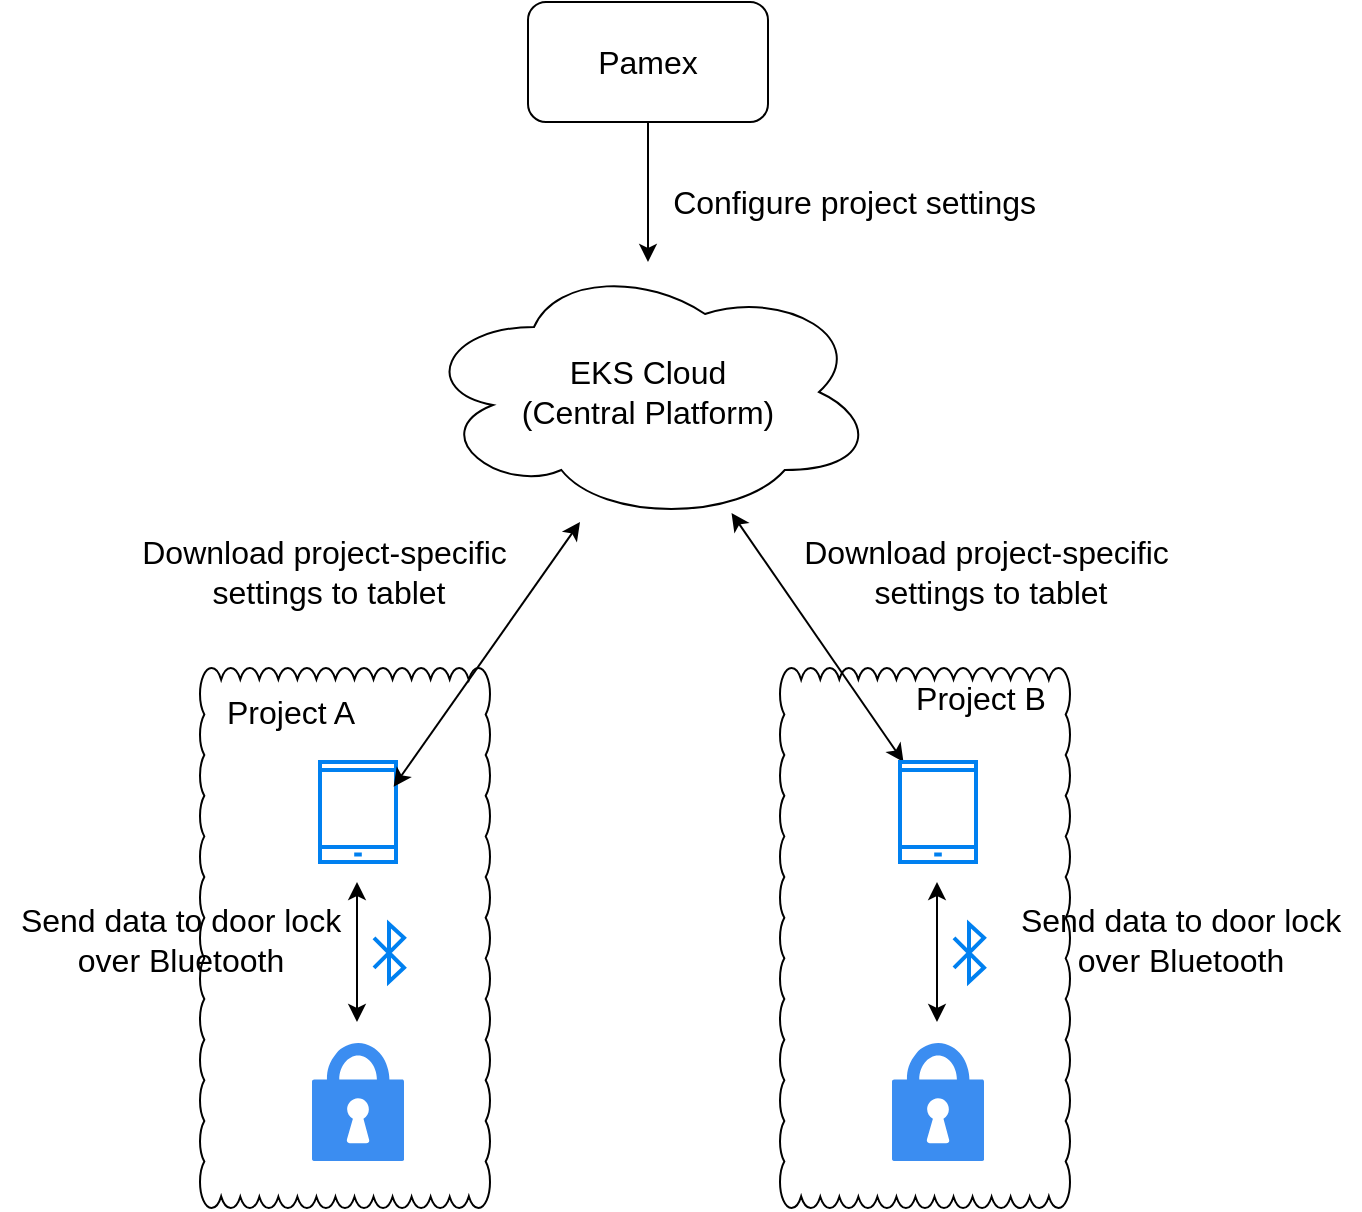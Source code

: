 <mxfile version="28.2.5">
  <diagram name="第1頁" id="u_zC9Hk_lbd6O7qH5zbH">
    <mxGraphModel dx="1601" dy="817" grid="1" gridSize="10" guides="1" tooltips="1" connect="1" arrows="1" fold="1" page="1" pageScale="1" pageWidth="827" pageHeight="1169" math="0" shadow="0">
      <root>
        <mxCell id="0" />
        <mxCell id="1" parent="0" />
        <mxCell id="_0QAA5KOcGjNJ8o1P5Sd-31" value="" style="whiteSpace=wrap;html=1;shape=mxgraph.basic.cloud_rect" vertex="1" parent="1">
          <mxGeometry x="480" y="443.01" width="145" height="270" as="geometry" />
        </mxCell>
        <mxCell id="_0QAA5KOcGjNJ8o1P5Sd-4" style="edgeStyle=orthogonalEdgeStyle;rounded=0;orthogonalLoop=1;jettySize=auto;html=1;exitX=0.5;exitY=1;exitDx=0;exitDy=0;" edge="1" parent="1" source="_0QAA5KOcGjNJ8o1P5Sd-1" target="_0QAA5KOcGjNJ8o1P5Sd-2">
          <mxGeometry relative="1" as="geometry" />
        </mxCell>
        <mxCell id="_0QAA5KOcGjNJ8o1P5Sd-1" value="&lt;font style=&quot;font-size: 16px;&quot;&gt;Pamex&lt;/font&gt;" style="rounded=1;whiteSpace=wrap;html=1;" vertex="1" parent="1">
          <mxGeometry x="354" y="110" width="120" height="60" as="geometry" />
        </mxCell>
        <mxCell id="_0QAA5KOcGjNJ8o1P5Sd-2" value="&lt;font style=&quot;font-size: 16px;&quot;&gt;EKS Cloud&lt;/font&gt;&lt;div&gt;&lt;font style=&quot;font-size: 16px;&quot;&gt;(Central Platform)&lt;/font&gt;&lt;/div&gt;" style="ellipse;shape=cloud;whiteSpace=wrap;html=1;" vertex="1" parent="1">
          <mxGeometry x="300" y="240" width="228" height="130" as="geometry" />
        </mxCell>
        <mxCell id="_0QAA5KOcGjNJ8o1P5Sd-5" value="&lt;font style=&quot;font-size: 16px;&quot;&gt;Configure project settings&amp;nbsp;&lt;/font&gt;" style="text;html=1;align=center;verticalAlign=middle;resizable=0;points=[];autosize=1;strokeColor=none;fillColor=none;" vertex="1" parent="1">
          <mxGeometry x="414" y="195" width="210" height="30" as="geometry" />
        </mxCell>
        <mxCell id="_0QAA5KOcGjNJ8o1P5Sd-6" value="" style="whiteSpace=wrap;html=1;shape=mxgraph.basic.cloud_rect" vertex="1" parent="1">
          <mxGeometry x="190" y="443.01" width="145" height="270" as="geometry" />
        </mxCell>
        <mxCell id="_0QAA5KOcGjNJ8o1P5Sd-8" value="" style="html=1;verticalLabelPosition=bottom;align=center;labelBackgroundColor=#ffffff;verticalAlign=top;strokeWidth=2;strokeColor=#0080F0;shadow=0;dashed=0;shape=mxgraph.ios7.icons.smartphone;" vertex="1" parent="1">
          <mxGeometry x="250" y="490" width="38" height="50" as="geometry" />
        </mxCell>
        <mxCell id="_0QAA5KOcGjNJ8o1P5Sd-10" value="" style="sketch=0;html=1;aspect=fixed;strokeColor=none;shadow=0;fillColor=#3B8DF1;verticalAlign=top;labelPosition=center;verticalLabelPosition=bottom;shape=mxgraph.gcp2.lock" vertex="1" parent="1">
          <mxGeometry x="246" y="630.51" width="46" height="58.97" as="geometry" />
        </mxCell>
        <mxCell id="_0QAA5KOcGjNJ8o1P5Sd-15" value="" style="endArrow=classic;startArrow=classic;html=1;rounded=0;" edge="1" parent="1">
          <mxGeometry width="50" height="50" relative="1" as="geometry">
            <mxPoint x="268.5" y="620" as="sourcePoint" />
            <mxPoint x="268.5" y="550" as="targetPoint" />
          </mxGeometry>
        </mxCell>
        <mxCell id="_0QAA5KOcGjNJ8o1P5Sd-17" value="" style="endArrow=classic;startArrow=classic;html=1;rounded=0;exitX=0.969;exitY=0.247;exitDx=0;exitDy=0;exitPerimeter=0;" edge="1" parent="1" source="_0QAA5KOcGjNJ8o1P5Sd-8">
          <mxGeometry width="50" height="50" relative="1" as="geometry">
            <mxPoint x="330" y="420" as="sourcePoint" />
            <mxPoint x="380" y="370" as="targetPoint" />
          </mxGeometry>
        </mxCell>
        <mxCell id="_0QAA5KOcGjNJ8o1P5Sd-18" value="&lt;font style=&quot;font-size: 16px;&quot;&gt;Download project-&lt;/font&gt;&lt;font style=&quot;background-color: transparent; color: light-dark(rgb(0, 0, 0), rgb(255, 255, 255)); font-size: 16px;&quot;&gt;specific&amp;nbsp;&lt;/font&gt;&lt;div&gt;&lt;span style=&quot;background-color: transparent; color: light-dark(rgb(0, 0, 0), rgb(255, 255, 255)); font-size: 16px;&quot;&gt;settings to tablet&lt;/span&gt;&lt;/div&gt;" style="text;html=1;align=center;verticalAlign=middle;resizable=0;points=[];autosize=1;strokeColor=none;fillColor=none;" vertex="1" parent="1">
          <mxGeometry x="149" y="370" width="210" height="50" as="geometry" />
        </mxCell>
        <mxCell id="_0QAA5KOcGjNJ8o1P5Sd-23" value="&lt;font style=&quot;font-size: 16px;&quot;&gt;Project A&lt;/font&gt;" style="text;html=1;align=center;verticalAlign=middle;resizable=0;points=[];autosize=1;strokeColor=none;fillColor=none;" vertex="1" parent="1">
          <mxGeometry x="190" y="450" width="90" height="30" as="geometry" />
        </mxCell>
        <mxCell id="_0QAA5KOcGjNJ8o1P5Sd-27" value="" style="endArrow=classic;startArrow=classic;html=1;rounded=0;" edge="1" parent="1" source="_0QAA5KOcGjNJ8o1P5Sd-32" target="_0QAA5KOcGjNJ8o1P5Sd-2">
          <mxGeometry width="50" height="50" relative="1" as="geometry">
            <mxPoint x="562.832" y="477.11" as="sourcePoint" />
            <mxPoint x="601" y="420" as="targetPoint" />
          </mxGeometry>
        </mxCell>
        <mxCell id="_0QAA5KOcGjNJ8o1P5Sd-28" value="&lt;font style=&quot;font-size: 16px;&quot;&gt;Download project-specific&amp;nbsp;&lt;/font&gt;&lt;div&gt;&lt;font style=&quot;font-size: 16px;&quot;&gt;settings to tablet&lt;/font&gt;&lt;/div&gt;" style="text;html=1;align=center;verticalAlign=middle;resizable=0;points=[];autosize=1;strokeColor=none;fillColor=none;" vertex="1" parent="1">
          <mxGeometry x="480" y="370" width="210" height="50" as="geometry" />
        </mxCell>
        <mxCell id="_0QAA5KOcGjNJ8o1P5Sd-29" value="" style="html=1;verticalLabelPosition=bottom;align=center;labelBackgroundColor=#ffffff;verticalAlign=top;strokeWidth=2;strokeColor=#0080F0;shadow=0;dashed=0;shape=mxgraph.ios7.icons.bluetooth;pointerEvents=1" vertex="1" parent="1">
          <mxGeometry x="277" y="571" width="15" height="28.8" as="geometry" />
        </mxCell>
        <mxCell id="_0QAA5KOcGjNJ8o1P5Sd-30" value="&lt;font style=&quot;font-size: 16px;&quot;&gt;&lt;span style=&quot;background-color: transparent; color: light-dark(rgb(0, 0, 0), rgb(255, 255, 255)); text-align: left;&quot;&gt;Send data&lt;/span&gt;&lt;span style=&quot;background-color: transparent; color: light-dark(rgb(0, 0, 0), rgb(255, 255, 255)); text-align: left;&quot;&gt;&amp;nbsp;to door lock&lt;/span&gt;&lt;/font&gt;&lt;div&gt;&lt;span style=&quot;background-color: transparent; color: light-dark(rgb(0, 0, 0), rgb(255, 255, 255)); text-align: left;&quot;&gt;&lt;font style=&quot;font-size: 16px;&quot;&gt;over Bluetooth&lt;/font&gt;&lt;/span&gt;&lt;div&gt;&lt;p&gt;&lt;/p&gt;&lt;/div&gt;&lt;/div&gt;" style="text;html=1;align=center;verticalAlign=middle;resizable=0;points=[];autosize=1;strokeColor=none;fillColor=none;" vertex="1" parent="1">
          <mxGeometry x="90" y="555.4" width="180" height="60" as="geometry" />
        </mxCell>
        <mxCell id="_0QAA5KOcGjNJ8o1P5Sd-32" value="" style="html=1;verticalLabelPosition=bottom;align=center;labelBackgroundColor=#ffffff;verticalAlign=top;strokeWidth=2;strokeColor=#0080F0;shadow=0;dashed=0;shape=mxgraph.ios7.icons.smartphone;" vertex="1" parent="1">
          <mxGeometry x="540" y="490" width="38" height="50" as="geometry" />
        </mxCell>
        <mxCell id="_0QAA5KOcGjNJ8o1P5Sd-33" value="" style="sketch=0;html=1;aspect=fixed;strokeColor=none;shadow=0;fillColor=#3B8DF1;verticalAlign=top;labelPosition=center;verticalLabelPosition=bottom;shape=mxgraph.gcp2.lock" vertex="1" parent="1">
          <mxGeometry x="536" y="630.51" width="46" height="58.97" as="geometry" />
        </mxCell>
        <mxCell id="_0QAA5KOcGjNJ8o1P5Sd-34" value="" style="endArrow=classic;startArrow=classic;html=1;rounded=0;" edge="1" parent="1">
          <mxGeometry width="50" height="50" relative="1" as="geometry">
            <mxPoint x="558.5" y="620" as="sourcePoint" />
            <mxPoint x="558.5" y="550" as="targetPoint" />
          </mxGeometry>
        </mxCell>
        <mxCell id="_0QAA5KOcGjNJ8o1P5Sd-35" value="&lt;font style=&quot;font-size: 16px;&quot;&gt;Project B&lt;/font&gt;" style="text;html=1;align=center;verticalAlign=middle;resizable=0;points=[];autosize=1;strokeColor=none;fillColor=none;" vertex="1" parent="1">
          <mxGeometry x="535" y="443.01" width="90" height="30" as="geometry" />
        </mxCell>
        <mxCell id="_0QAA5KOcGjNJ8o1P5Sd-36" value="" style="html=1;verticalLabelPosition=bottom;align=center;labelBackgroundColor=#ffffff;verticalAlign=top;strokeWidth=2;strokeColor=#0080F0;shadow=0;dashed=0;shape=mxgraph.ios7.icons.bluetooth;pointerEvents=1" vertex="1" parent="1">
          <mxGeometry x="567" y="571" width="15" height="28.8" as="geometry" />
        </mxCell>
        <mxCell id="_0QAA5KOcGjNJ8o1P5Sd-37" value="&lt;font style=&quot;font-size: 16px;&quot;&gt;&lt;span style=&quot;background-color: transparent; color: light-dark(rgb(0, 0, 0), rgb(255, 255, 255)); text-align: left;&quot;&gt;Send data&lt;/span&gt;&lt;span style=&quot;background-color: transparent; color: light-dark(rgb(0, 0, 0), rgb(255, 255, 255)); text-align: left;&quot;&gt;&amp;nbsp;to door lock&lt;/span&gt;&lt;/font&gt;&lt;div&gt;&lt;span style=&quot;background-color: transparent; color: light-dark(rgb(0, 0, 0), rgb(255, 255, 255)); text-align: left;&quot;&gt;&lt;font style=&quot;font-size: 16px;&quot;&gt;over Bluetooth&lt;/font&gt;&lt;/span&gt;&lt;div&gt;&lt;p&gt;&lt;/p&gt;&lt;/div&gt;&lt;/div&gt;" style="text;html=1;align=center;verticalAlign=middle;resizable=0;points=[];autosize=1;strokeColor=none;fillColor=none;" vertex="1" parent="1">
          <mxGeometry x="590" y="555.4" width="180" height="60" as="geometry" />
        </mxCell>
      </root>
    </mxGraphModel>
  </diagram>
</mxfile>
